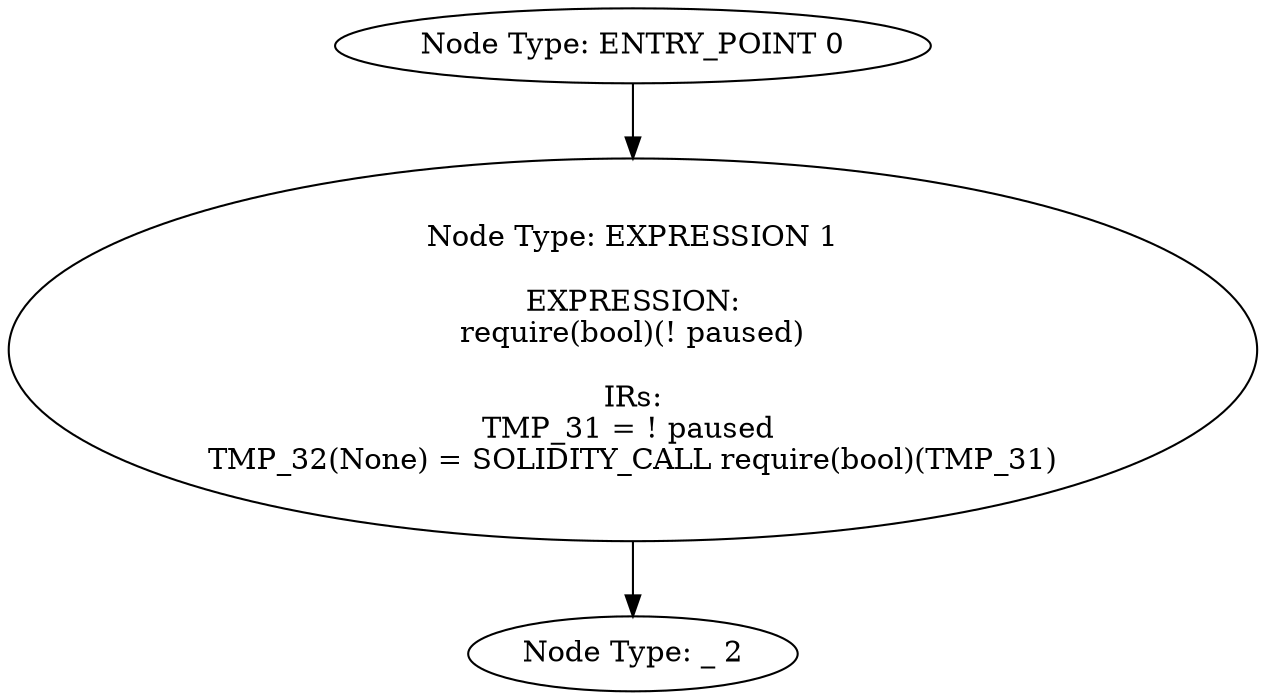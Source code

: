 digraph{
0[label="Node Type: ENTRY_POINT 0
"];
0->1;
1[label="Node Type: EXPRESSION 1

EXPRESSION:
require(bool)(! paused)

IRs:
TMP_31 = ! paused 
TMP_32(None) = SOLIDITY_CALL require(bool)(TMP_31)"];
1->2;
2[label="Node Type: _ 2
"];
}
